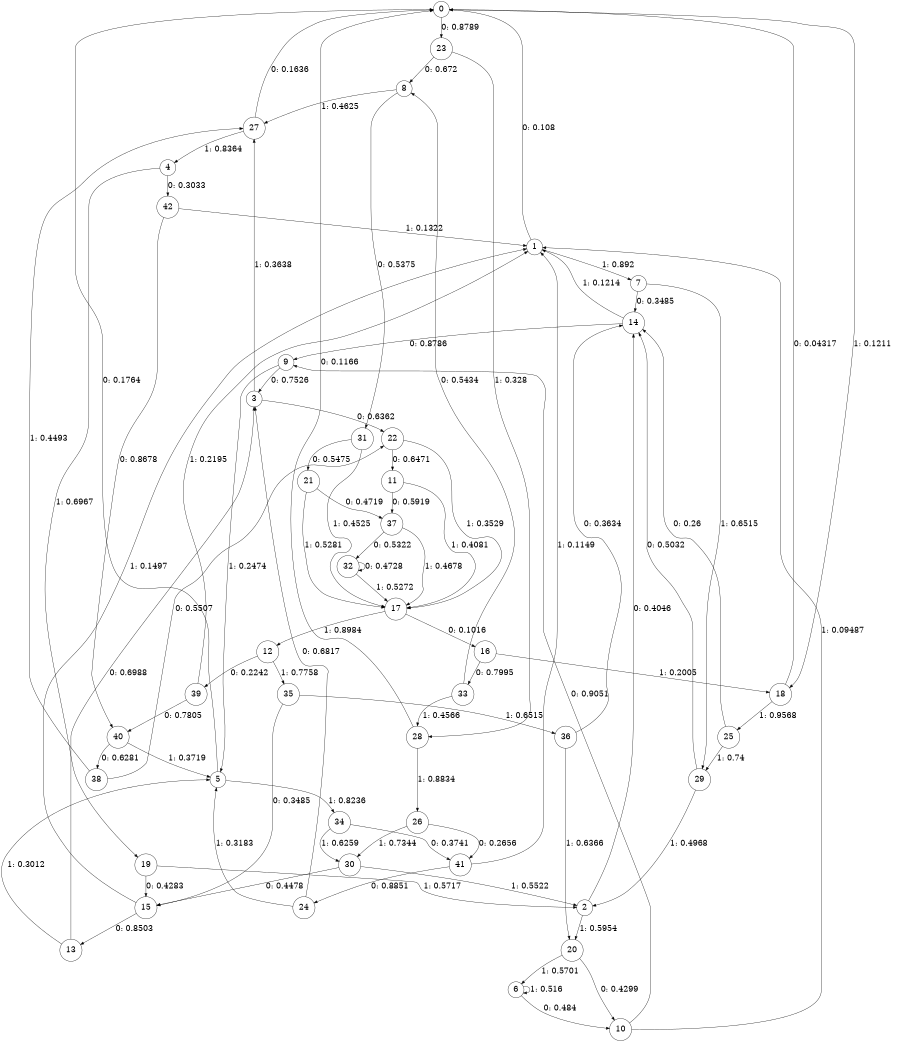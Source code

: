 digraph "ch22faceL8" {
size = "6,8.5";
ratio = "fill";
node [shape = circle];
node [fontsize = 24];
edge [fontsize = 24];
0 -> 23 [label = "0: 0.8789   "];
0 -> 18 [label = "1: 0.1211   "];
1 -> 0 [label = "0: 0.108    "];
1 -> 7 [label = "1: 0.892    "];
2 -> 14 [label = "0: 0.4046   "];
2 -> 20 [label = "1: 0.5954   "];
3 -> 22 [label = "0: 0.6362   "];
3 -> 27 [label = "1: 0.3638   "];
4 -> 42 [label = "0: 0.3033   "];
4 -> 19 [label = "1: 0.6967   "];
5 -> 0 [label = "0: 0.1764   "];
5 -> 34 [label = "1: 0.8236   "];
6 -> 10 [label = "0: 0.484    "];
6 -> 6 [label = "1: 0.516    "];
7 -> 14 [label = "0: 0.3485   "];
7 -> 29 [label = "1: 0.6515   "];
8 -> 31 [label = "0: 0.5375   "];
8 -> 27 [label = "1: 0.4625   "];
9 -> 3 [label = "0: 0.7526   "];
9 -> 5 [label = "1: 0.2474   "];
10 -> 9 [label = "0: 0.9051   "];
10 -> 1 [label = "1: 0.09487  "];
11 -> 37 [label = "0: 0.5919   "];
11 -> 17 [label = "1: 0.4081   "];
12 -> 39 [label = "0: 0.2242   "];
12 -> 35 [label = "1: 0.7758   "];
13 -> 3 [label = "0: 0.6988   "];
13 -> 5 [label = "1: 0.3012   "];
14 -> 9 [label = "0: 0.8786   "];
14 -> 1 [label = "1: 0.1214   "];
15 -> 13 [label = "0: 0.8503   "];
15 -> 1 [label = "1: 0.1497   "];
16 -> 33 [label = "0: 0.7995   "];
16 -> 18 [label = "1: 0.2005   "];
17 -> 16 [label = "0: 0.1016   "];
17 -> 12 [label = "1: 0.8984   "];
18 -> 0 [label = "0: 0.04317  "];
18 -> 25 [label = "1: 0.9568   "];
19 -> 15 [label = "0: 0.4283   "];
19 -> 2 [label = "1: 0.5717   "];
20 -> 10 [label = "0: 0.4299   "];
20 -> 6 [label = "1: 0.5701   "];
21 -> 37 [label = "0: 0.4719   "];
21 -> 17 [label = "1: 0.5281   "];
22 -> 11 [label = "0: 0.6471   "];
22 -> 17 [label = "1: 0.3529   "];
23 -> 8 [label = "0: 0.672    "];
23 -> 28 [label = "1: 0.328    "];
24 -> 3 [label = "0: 0.6817   "];
24 -> 5 [label = "1: 0.3183   "];
25 -> 14 [label = "0: 0.26     "];
25 -> 29 [label = "1: 0.74     "];
26 -> 41 [label = "0: 0.2656   "];
26 -> 30 [label = "1: 0.7344   "];
27 -> 0 [label = "0: 0.1636   "];
27 -> 4 [label = "1: 0.8364   "];
28 -> 0 [label = "0: 0.1166   "];
28 -> 26 [label = "1: 0.8834   "];
29 -> 14 [label = "0: 0.5032   "];
29 -> 2 [label = "1: 0.4968   "];
30 -> 15 [label = "0: 0.4478   "];
30 -> 2 [label = "1: 0.5522   "];
31 -> 21 [label = "0: 0.5475   "];
31 -> 17 [label = "1: 0.4525   "];
32 -> 32 [label = "0: 0.4728   "];
32 -> 17 [label = "1: 0.5272   "];
33 -> 8 [label = "0: 0.5434   "];
33 -> 28 [label = "1: 0.4566   "];
34 -> 41 [label = "0: 0.3741   "];
34 -> 30 [label = "1: 0.6259   "];
35 -> 15 [label = "0: 0.3485   "];
35 -> 36 [label = "1: 0.6515   "];
36 -> 14 [label = "0: 0.3634   "];
36 -> 20 [label = "1: 0.6366   "];
37 -> 32 [label = "0: 0.5322   "];
37 -> 17 [label = "1: 0.4678   "];
38 -> 22 [label = "0: 0.5507   "];
38 -> 27 [label = "1: 0.4493   "];
39 -> 40 [label = "0: 0.7805   "];
39 -> 1 [label = "1: 0.2195   "];
40 -> 38 [label = "0: 0.6281   "];
40 -> 5 [label = "1: 0.3719   "];
41 -> 24 [label = "0: 0.8851   "];
41 -> 1 [label = "1: 0.1149   "];
42 -> 40 [label = "0: 0.8678   "];
42 -> 1 [label = "1: 0.1322   "];
}